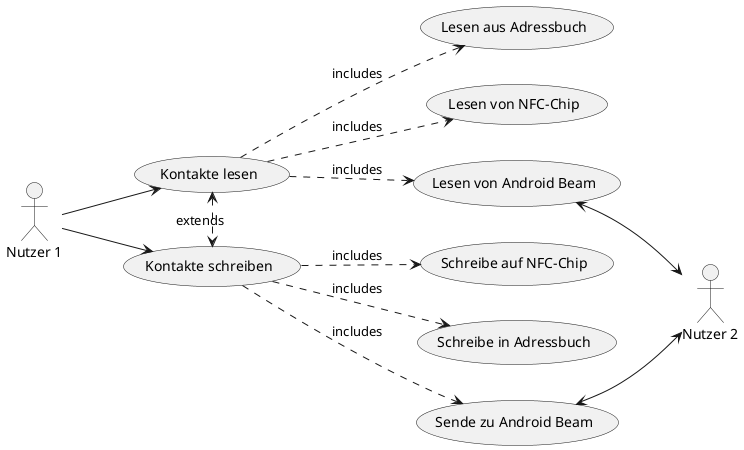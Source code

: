 @startuml
skinparam backgroundColor transparent
left to right direction

:Nutzer 1: as user1
:Nutzer 2: as user2
(Kontakte schreiben) as (write)
(Kontakte lesen) as (read)

user1 --> (write)
user1 --> (read)

(write) ..> (Schreibe auf NFC-Chip) :includes
(write) ..> (Schreibe in Adressbuch) :includes
(write) ..> (Sende zu Android Beam):includes

(read) ..> (Lesen aus Adressbuch) :includes
(read) ..> (Lesen von NFC-Chip) :includes
(read) ..> (Lesen von Android Beam) :includes

(read) <.> (write) :extends

(Lesen von Android Beam) <--> user2
(Sende zu Android Beam) <--> user2
@enduml
